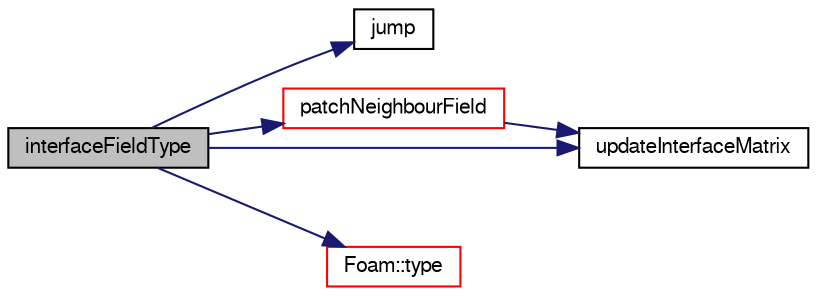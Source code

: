 digraph "interfaceFieldType"
{
  bgcolor="transparent";
  edge [fontname="FreeSans",fontsize="10",labelfontname="FreeSans",labelfontsize="10"];
  node [fontname="FreeSans",fontsize="10",shape=record];
  rankdir="LR";
  Node16 [label="interfaceFieldType",height=0.2,width=0.4,color="black", fillcolor="grey75", style="filled", fontcolor="black"];
  Node16 -> Node17 [color="midnightblue",fontsize="10",style="solid",fontname="FreeSans"];
  Node17 [label="jump",height=0.2,width=0.4,color="black",URL="$a22026.html#ad22e31fff42cb2ea9947e50838a4cc34",tooltip="Return the \"jump\" across the patch as a \"half\" field. "];
  Node16 -> Node18 [color="midnightblue",fontsize="10",style="solid",fontname="FreeSans"];
  Node18 [label="patchNeighbourField",height=0.2,width=0.4,color="red",URL="$a22026.html#ae9b3d13a6c322e4b3132078e6883e9cf",tooltip="Return neighbour coupled given internal cell data. "];
  Node18 -> Node21 [color="midnightblue",fontsize="10",style="solid",fontname="FreeSans"];
  Node21 [label="updateInterfaceMatrix",height=0.2,width=0.4,color="black",URL="$a22026.html#a4144bb27e8739ab5a673b3da1e245e17",tooltip="Update result field based on interface functionality. "];
  Node16 -> Node22 [color="midnightblue",fontsize="10",style="solid",fontname="FreeSans"];
  Node22 [label="Foam::type",height=0.2,width=0.4,color="red",URL="$a21124.html#aec48583af672626378f501eb9fc32cd1",tooltip="Return the file type: DIRECTORY or FILE. "];
  Node16 -> Node21 [color="midnightblue",fontsize="10",style="solid",fontname="FreeSans"];
}
